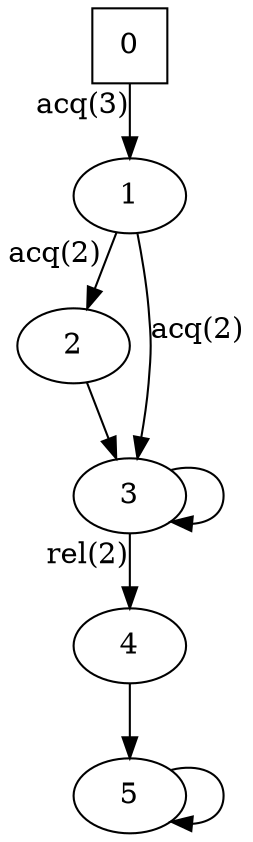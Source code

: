 digraph auto_4{
0[shape=square];
1;
2;
3;
4;
5;
3 -> 4[xlabel="rel(2)"];
3 -> 3;
1 -> 2[xlabel="acq(2)"];
1 -> 3[xlabel="acq(2)"];
4 -> 5;
5 -> 5;
0 -> 1[xlabel="acq(3)"];
2 -> 3;
}

